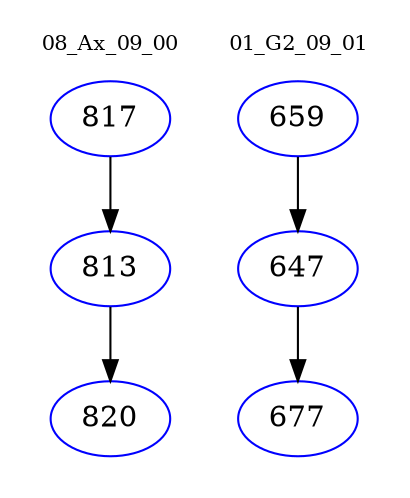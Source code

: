 digraph{
subgraph cluster_0 {
color = white
label = "08_Ax_09_00";
fontsize=10;
T0_817 [label="817", color="blue"]
T0_817 -> T0_813 [color="black"]
T0_813 [label="813", color="blue"]
T0_813 -> T0_820 [color="black"]
T0_820 [label="820", color="blue"]
}
subgraph cluster_1 {
color = white
label = "01_G2_09_01";
fontsize=10;
T1_659 [label="659", color="blue"]
T1_659 -> T1_647 [color="black"]
T1_647 [label="647", color="blue"]
T1_647 -> T1_677 [color="black"]
T1_677 [label="677", color="blue"]
}
}
